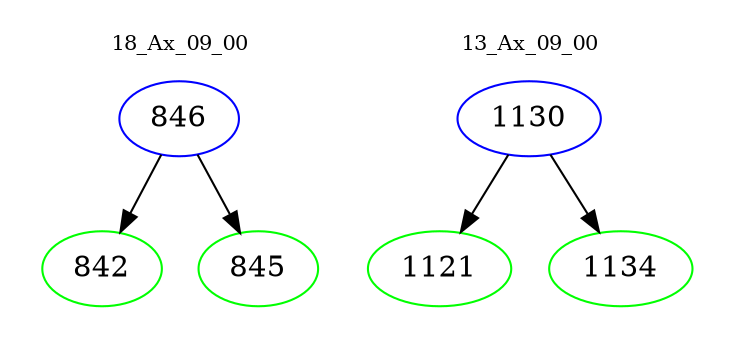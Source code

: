 digraph{
subgraph cluster_0 {
color = white
label = "18_Ax_09_00";
fontsize=10;
T0_846 [label="846", color="blue"]
T0_846 -> T0_842 [color="black"]
T0_842 [label="842", color="green"]
T0_846 -> T0_845 [color="black"]
T0_845 [label="845", color="green"]
}
subgraph cluster_1 {
color = white
label = "13_Ax_09_00";
fontsize=10;
T1_1130 [label="1130", color="blue"]
T1_1130 -> T1_1121 [color="black"]
T1_1121 [label="1121", color="green"]
T1_1130 -> T1_1134 [color="black"]
T1_1134 [label="1134", color="green"]
}
}
